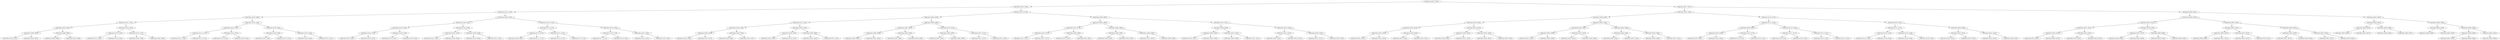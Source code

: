 digraph G{
2126068963 [label="Node{data=[5020, 5020]}"]
2126068963 -> 82022872
82022872 [label="Node{data=[3184, 3184]}"]
82022872 -> 2087909998
2087909998 [label="Node{data=[3152, 3152]}"]
2087909998 -> 1491988135
1491988135 [label="Node{data=[3109, 3109]}"]
1491988135 -> 1862569853
1862569853 [label="Node{data=[3101, 3101]}"]
1862569853 -> 2012331540
2012331540 [label="Node{data=[2928, 2928]}"]
2012331540 -> 482052878
482052878 [label="Node{data=[2895, 2895]}"]
482052878 -> 731170536
731170536 [label="Node{data=[2823, 2823]}"]
482052878 -> 1621150592
1621150592 [label="Node{data=[2924, 2924]}"]
2012331540 -> 450611358
450611358 [label="Node{data=[3099, 3099]}"]
450611358 -> 1526252336
1526252336 [label="Node{data=[3098, 3098]}"]
450611358 -> 1465314561
1465314561 [label="Node{data=[3100, 3100]}"]
1862569853 -> 827117728
827117728 [label="Node{data=[3105, 3105]}"]
827117728 -> 1972855087
1972855087 [label="Node{data=[3103, 3103]}"]
1972855087 -> 1776999918
1776999918 [label="Node{data=[3102, 3102]}"]
1972855087 -> 154405687
154405687 [label="Node{data=[3104, 3104]}"]
827117728 -> 1579811681
1579811681 [label="Node{data=[3107, 3107]}"]
1579811681 -> 284856210
284856210 [label="Node{data=[3106, 3106]}"]
1579811681 -> 801121742
801121742 [label="Node{data=[3108, 3108]}"]
1491988135 -> 109379250
109379250 [label="Node{data=[3144, 3144]}"]
109379250 -> 146523144
146523144 [label="Node{data=[3140, 3140]}"]
146523144 -> 1291410578
1291410578 [label="Node{data=[3111, 3111]}"]
1291410578 -> 1647967894
1647967894 [label="Node{data=[3110, 3110]}"]
1291410578 -> 1131019533
1131019533 [label="Node{data=[3112, 3112]}"]
146523144 -> 354745068
354745068 [label="Node{data=[3142, 3142]}"]
354745068 -> 322906390
322906390 [label="Node{data=[3141, 3141]}"]
354745068 -> 1054845097
1054845097 [label="Node{data=[3143, 3143]}"]
109379250 -> 852671466
852671466 [label="Node{data=[3148, 3148]}"]
852671466 -> 1295558
1295558 [label="Node{data=[3146, 3146]}"]
1295558 -> 1787705931
1787705931 [label="Node{data=[3145, 3145]}"]
1295558 -> 701975891
701975891 [label="Node{data=[3147, 3147]}"]
852671466 -> 251510376
251510376 [label="Node{data=[3150, 3150]}"]
251510376 -> 282488453
282488453 [label="Node{data=[3149, 3149]}"]
251510376 -> 194069174
194069174 [label="Node{data=[3151, 3151]}"]
2087909998 -> 406797122
406797122 [label="Node{data=[3168, 3168]}"]
406797122 -> 2069027027
2069027027 [label="Node{data=[3160, 3160]}"]
2069027027 -> 1490232186
1490232186 [label="Node{data=[3156, 3156]}"]
1490232186 -> 1498828324
1498828324 [label="Node{data=[3154, 3154]}"]
1498828324 -> 953326439
953326439 [label="Node{data=[3153, 3153]}"]
1498828324 -> 1428904174
1428904174 [label="Node{data=[3155, 3155]}"]
1490232186 -> 346192322
346192322 [label="Node{data=[3158, 3158]}"]
346192322 -> 2146312732
2146312732 [label="Node{data=[3157, 3157]}"]
346192322 -> 1405851429
1405851429 [label="Node{data=[3159, 3159]}"]
2069027027 -> 1554532762
1554532762 [label="Node{data=[3164, 3164]}"]
1554532762 -> 1531135908
1531135908 [label="Node{data=[3162, 3162]}"]
1531135908 -> 1429430290
1429430290 [label="Node{data=[3161, 3161]}"]
1531135908 -> 1523492654
1523492654 [label="Node{data=[3163, 3163]}"]
1554532762 -> 1144308084
1144308084 [label="Node{data=[3166, 3166]}"]
1144308084 -> 93044785
93044785 [label="Node{data=[3165, 3165]}"]
1144308084 -> 1266025314
1266025314 [label="Node{data=[3167, 3167]}"]
406797122 -> 1680751349
1680751349 [label="Node{data=[3176, 3176]}"]
1680751349 -> 108226661
108226661 [label="Node{data=[3172, 3172]}"]
108226661 -> 1570941650
1570941650 [label="Node{data=[3170, 3170]}"]
1570941650 -> 649387799
649387799 [label="Node{data=[3169, 3169]}"]
1570941650 -> 861450406
861450406 [label="Node{data=[3171, 3171]}"]
108226661 -> 787859176
787859176 [label="Node{data=[3174, 3174]}"]
787859176 -> 1716067806
1716067806 [label="Node{data=[3173, 3173]}"]
787859176 -> 1720003175
1720003175 [label="Node{data=[3175, 3175]}"]
1680751349 -> 279870353
279870353 [label="Node{data=[3180, 3180]}"]
279870353 -> 275525098
275525098 [label="Node{data=[3178, 3178]}"]
275525098 -> 1046836692
1046836692 [label="Node{data=[3177, 3177]}"]
275525098 -> 1912387181
1912387181 [label="Node{data=[3179, 3179]}"]
279870353 -> 309147952
309147952 [label="Node{data=[3182, 3182]}"]
309147952 -> 1671386602
1671386602 [label="Node{data=[3181, 3181]}"]
309147952 -> 1983989656
1983989656 [label="Node{data=[3183, 3183]}"]
82022872 -> 1654315235
1654315235 [label="Node{data=[4374, 4374]}"]
1654315235 -> 432396601
432396601 [label="Node{data=[4358, 4358]}"]
432396601 -> 7139310
7139310 [label="Node{data=[3192, 3192]}"]
7139310 -> 2087519740
2087519740 [label="Node{data=[3188, 3188]}"]
2087519740 -> 1208256338
1208256338 [label="Node{data=[3186, 3186]}"]
1208256338 -> 2134868858
2134868858 [label="Node{data=[3185, 3185]}"]
1208256338 -> 415961324
415961324 [label="Node{data=[3187, 3187]}"]
2087519740 -> 203273452
203273452 [label="Node{data=[3190, 3190]}"]
203273452 -> 1624214570
1624214570 [label="Node{data=[3189, 3189]}"]
203273452 -> 1676211994
1676211994 [label="Node{data=[3191, 3191]}"]
7139310 -> 602195963
602195963 [label="Node{data=[3226, 3226]}"]
602195963 -> 1111469503
1111469503 [label="Node{data=[3194, 3194]}"]
1111469503 -> 1586353934
1586353934 [label="Node{data=[3193, 3193]}"]
1111469503 -> 2063182818
2063182818 [label="Node{data=[3214, 3214]}"]
602195963 -> 2133287001
2133287001 [label="Node{data=[3466, 3466]}"]
2133287001 -> 1087006807
1087006807 [label="Node{data=[3442, 3442]}"]
2133287001 -> 1892672231
1892672231 [label="Node{data=[4357, 4357]}"]
432396601 -> 1205789095
1205789095 [label="Node{data=[4366, 4366]}"]
1205789095 -> 62874797
62874797 [label="Node{data=[4362, 4362]}"]
62874797 -> 279198813
279198813 [label="Node{data=[4360, 4360]}"]
279198813 -> 536030324
536030324 [label="Node{data=[4359, 4359]}"]
279198813 -> 797976052
797976052 [label="Node{data=[4361, 4361]}"]
62874797 -> 1475520167
1475520167 [label="Node{data=[4364, 4364]}"]
1475520167 -> 1711619792
1711619792 [label="Node{data=[4363, 4363]}"]
1475520167 -> 1611874024
1611874024 [label="Node{data=[4365, 4365]}"]
1205789095 -> 1317144731
1317144731 [label="Node{data=[4370, 4370]}"]
1317144731 -> 210196594
210196594 [label="Node{data=[4368, 4368]}"]
210196594 -> 1136329868
1136329868 [label="Node{data=[4367, 4367]}"]
210196594 -> 983996013
983996013 [label="Node{data=[4369, 4369]}"]
1317144731 -> 1681823602
1681823602 [label="Node{data=[4372, 4372]}"]
1681823602 -> 1389102927
1389102927 [label="Node{data=[4371, 4371]}"]
1681823602 -> 1237907198
1237907198 [label="Node{data=[4373, 4373]}"]
1654315235 -> 1196622932
1196622932 [label="Node{data=[4390, 4390]}"]
1196622932 -> 1472630475
1472630475 [label="Node{data=[4382, 4382]}"]
1472630475 -> 1694633219
1694633219 [label="Node{data=[4378, 4378]}"]
1694633219 -> 1811118171
1811118171 [label="Node{data=[4376, 4376]}"]
1811118171 -> 878555349
878555349 [label="Node{data=[4375, 4375]}"]
1811118171 -> 1468977219
1468977219 [label="Node{data=[4377, 4377]}"]
1694633219 -> 579970468
579970468 [label="Node{data=[4380, 4380]}"]
579970468 -> 1389375501
1389375501 [label="Node{data=[4379, 4379]}"]
579970468 -> 198375834
198375834 [label="Node{data=[4381, 4381]}"]
1472630475 -> 721366123
721366123 [label="Node{data=[4386, 4386]}"]
721366123 -> 99352597
99352597 [label="Node{data=[4384, 4384]}"]
99352597 -> 1450117373
1450117373 [label="Node{data=[4383, 4383]}"]
99352597 -> 1248667011
1248667011 [label="Node{data=[4385, 4385]}"]
721366123 -> 430101713
430101713 [label="Node{data=[4388, 4388]}"]
430101713 -> 2083226456
2083226456 [label="Node{data=[4387, 4387]}"]
430101713 -> 1387091136
1387091136 [label="Node{data=[4389, 4389]}"]
1196622932 -> 1901011499
1901011499 [label="Node{data=[5012, 5012]}"]
1901011499 -> 2126800015
2126800015 [label="Node{data=[5008, 5008]}"]
2126800015 -> 1582635340
1582635340 [label="Node{data=[4802, 4802]}"]
1582635340 -> 1717984530
1717984530 [label="Node{data=[4422, 4422]}"]
1582635340 -> 1857054095
1857054095 [label="Node{data=[5003, 5003]}"]
2126800015 -> 856528074
856528074 [label="Node{data=[5010, 5010]}"]
856528074 -> 1172599966
1172599966 [label="Node{data=[5009, 5009]}"]
856528074 -> 297680893
297680893 [label="Node{data=[5011, 5011]}"]
1901011499 -> 2093984856
2093984856 [label="Node{data=[5016, 5016]}"]
2093984856 -> 591121615
591121615 [label="Node{data=[5014, 5014]}"]
591121615 -> 1159531698
1159531698 [label="Node{data=[5013, 5013]}"]
591121615 -> 624726587
624726587 [label="Node{data=[5015, 5015]}"]
2093984856 -> 613439400
613439400 [label="Node{data=[5018, 5018]}"]
613439400 -> 1496365633
1496365633 [label="Node{data=[5017, 5017]}"]
613439400 -> 1961182537
1961182537 [label="Node{data=[5019, 5019]}"]
2126068963 -> 898215076
898215076 [label="Node{data=[8317, 8317]}"]
898215076 -> 318931114
318931114 [label="Node{data=[5052, 5052]}"]
318931114 -> 1337774649
1337774649 [label="Node{data=[5036, 5036]}"]
1337774649 -> 288168330
288168330 [label="Node{data=[5028, 5028]}"]
288168330 -> 1765374855
1765374855 [label="Node{data=[5024, 5024]}"]
1765374855 -> 1849274842
1849274842 [label="Node{data=[5022, 5022]}"]
1849274842 -> 1203608382
1203608382 [label="Node{data=[5021, 5021]}"]
1849274842 -> 1042627338
1042627338 [label="Node{data=[5023, 5023]}"]
1765374855 -> 484612618
484612618 [label="Node{data=[5026, 5026]}"]
484612618 -> 1064718125
1064718125 [label="Node{data=[5025, 5025]}"]
484612618 -> 347686806
347686806 [label="Node{data=[5027, 5027]}"]
288168330 -> 55821152
55821152 [label="Node{data=[5032, 5032]}"]
55821152 -> 191441866
191441866 [label="Node{data=[5030, 5030]}"]
191441866 -> 116069037
116069037 [label="Node{data=[5029, 5029]}"]
191441866 -> 1479565329
1479565329 [label="Node{data=[5031, 5031]}"]
55821152 -> 1164304564
1164304564 [label="Node{data=[5034, 5034]}"]
1164304564 -> 126919849
126919849 [label="Node{data=[5033, 5033]}"]
1164304564 -> 1504751756
1504751756 [label="Node{data=[5035, 5035]}"]
1337774649 -> 39547715
39547715 [label="Node{data=[5044, 5044]}"]
39547715 -> 1750160380
1750160380 [label="Node{data=[5040, 5040]}"]
1750160380 -> 1793460147
1793460147 [label="Node{data=[5038, 5038]}"]
1793460147 -> 915336883
915336883 [label="Node{data=[5037, 5037]}"]
1793460147 -> 1872118346
1872118346 [label="Node{data=[5039, 5039]}"]
1750160380 -> 230302455
230302455 [label="Node{data=[5042, 5042]}"]
230302455 -> 1463510892
1463510892 [label="Node{data=[5041, 5041]}"]
230302455 -> 377610318
377610318 [label="Node{data=[5043, 5043]}"]
39547715 -> 1264088262
1264088262 [label="Node{data=[5048, 5048]}"]
1264088262 -> 388582080
388582080 [label="Node{data=[5046, 5046]}"]
388582080 -> 463822670
463822670 [label="Node{data=[5045, 5045]}"]
388582080 -> 37703652
37703652 [label="Node{data=[5047, 5047]}"]
1264088262 -> 172619041
172619041 [label="Node{data=[5050, 5050]}"]
172619041 -> 1475072482
1475072482 [label="Node{data=[5049, 5049]}"]
172619041 -> 1720036222
1720036222 [label="Node{data=[5051, 5051]}"]
318931114 -> 507349029
507349029 [label="Node{data=[5123, 5123]}"]
507349029 -> 1528333886
1528333886 [label="Node{data=[5115, 5115]}"]
1528333886 -> 1383409790
1383409790 [label="Node{data=[5056, 5056]}"]
1383409790 -> 434153237
434153237 [label="Node{data=[5054, 5054]}"]
434153237 -> 1810790572
1810790572 [label="Node{data=[5053, 5053]}"]
434153237 -> 1951935129
1951935129 [label="Node{data=[5055, 5055]}"]
1383409790 -> 261479092
261479092 [label="Node{data=[5113, 5113]}"]
261479092 -> 324078684
324078684 [label="Node{data=[5112, 5112]}"]
261479092 -> 190987650
190987650 [label="Node{data=[5114, 5114]}"]
1528333886 -> 1046205077
1046205077 [label="Node{data=[5119, 5119]}"]
1046205077 -> 532344720
532344720 [label="Node{data=[5117, 5117]}"]
532344720 -> 68297687
68297687 [label="Node{data=[5116, 5116]}"]
532344720 -> 512131322
512131322 [label="Node{data=[5118, 5118]}"]
1046205077 -> 2125018821
2125018821 [label="Node{data=[5121, 5121]}"]
2125018821 -> 908558575
908558575 [label="Node{data=[5120, 5120]}"]
2125018821 -> 599654759
599654759 [label="Node{data=[5122, 5122]}"]
507349029 -> 152425658
152425658 [label="Node{data=[5619, 5619]}"]
152425658 -> 1052628035
1052628035 [label="Node{data=[5127, 5127]}"]
1052628035 -> 873929603
873929603 [label="Node{data=[5125, 5125]}"]
873929603 -> 1735496031
1735496031 [label="Node{data=[5124, 5124]}"]
873929603 -> 1080441103
1080441103 [label="Node{data=[5126, 5126]}"]
1052628035 -> 271180428
271180428 [label="Node{data=[5129, 5129]}"]
271180428 -> 476981257
476981257 [label="Node{data=[5128, 5128]}"]
271180428 -> 2013178290
2013178290 [label="Node{data=[5130, 5130]}"]
152425658 -> 102848515
102848515 [label="Node{data=[8049, 8049]}"]
102848515 -> 1497626569
1497626569 [label="Node{data=[6322, 6322]}"]
1497626569 -> 880845448
880845448 [label="Node{data=[6321, 6321]}"]
1497626569 -> 909192851
909192851 [label="Node{data=[6323, 6323]}"]
102848515 -> 979142934
979142934 [label="Node{data=[8315, 8315]}"]
979142934 -> 2087181355
2087181355 [label="Node{data=[8314, 8314]}"]
979142934 -> 1304602061
1304602061 [label="Node{data=[8316, 8316]}"]
898215076 -> 1916297040
1916297040 [label="Node{data=[8924, 8924]}"]
1916297040 -> 745696312
745696312 [label="Node{data=[8563, 8563]}"]
745696312 -> 1857452825
1857452825 [label="Node{data=[8325, 8325]}"]
1857452825 -> 906119119
906119119 [label="Node{data=[8321, 8321]}"]
906119119 -> 116411520
116411520 [label="Node{data=[8319, 8319]}"]
116411520 -> 970777546
970777546 [label="Node{data=[8318, 8318]}"]
116411520 -> 1693395291
1693395291 [label="Node{data=[8320, 8320]}"]
906119119 -> 1081554486
1081554486 [label="Node{data=[8323, 8323]}"]
1081554486 -> 1156048628
1156048628 [label="Node{data=[8322, 8322]}"]
1081554486 -> 444309265
444309265 [label="Node{data=[8324, 8324]}"]
1857452825 -> 121882868
121882868 [label="Node{data=[8329, 8329]}"]
121882868 -> 2122094764
2122094764 [label="Node{data=[8327, 8327]}"]
2122094764 -> 97976785
97976785 [label="Node{data=[8326, 8326]}"]
2122094764 -> 1133679981
1133679981 [label="Node{data=[8328, 8328]}"]
121882868 -> 1510990211
1510990211 [label="Node{data=[8480, 8480]}"]
1510990211 -> 1076669334
1076669334 [label="Node{data=[8330, 8330]}"]
1510990211 -> 2101928907
2101928907 [label="Node{data=[8545, 8545]}"]
745696312 -> 707143922
707143922 [label="Node{data=[8916, 8916]}"]
707143922 -> 251713484
251713484 [label="Node{data=[8912, 8912]}"]
251713484 -> 718650785
718650785 [label="Node{data=[8910, 8910]}"]
718650785 -> 280577419
280577419 [label="Node{data=[8909, 8909]}"]
718650785 -> 197365462
197365462 [label="Node{data=[8911, 8911]}"]
251713484 -> 41195221
41195221 [label="Node{data=[8914, 8914]}"]
41195221 -> 88804239
88804239 [label="Node{data=[8913, 8913]}"]
41195221 -> 1602524080
1602524080 [label="Node{data=[8915, 8915]}"]
707143922 -> 1218839464
1218839464 [label="Node{data=[8920, 8920]}"]
1218839464 -> 1849882199
1849882199 [label="Node{data=[8918, 8918]}"]
1849882199 -> 864591715
864591715 [label="Node{data=[8917, 8917]}"]
1849882199 -> 1214940081
1214940081 [label="Node{data=[8919, 8919]}"]
1218839464 -> 816411223
816411223 [label="Node{data=[8922, 8922]}"]
816411223 -> 1226885723
1226885723 [label="Node{data=[8921, 8921]}"]
816411223 -> 1050949531
1050949531 [label="Node{data=[8923, 8923]}"]
1916297040 -> 584015093
584015093 [label="Node{data=[8932, 8932]}"]
584015093 -> 1502591281
1502591281 [label="Node{data=[8928, 8928]}"]
1502591281 -> 380813897
380813897 [label="Node{data=[8926, 8926]}"]
380813897 -> 154478571
154478571 [label="Node{data=[8925, 8925]}"]
380813897 -> 1371929292
1371929292 [label="Node{data=[8927, 8927]}"]
1502591281 -> 1965529076
1965529076 [label="Node{data=[8930, 8930]}"]
1965529076 -> 1971827603
1971827603 [label="Node{data=[8929, 8929]}"]
1965529076 -> 1429063863
1429063863 [label="Node{data=[8931, 8931]}"]
584015093 -> 734026564
734026564 [label="Node{data=[8936, 8936]}"]
734026564 -> 1645343231
1645343231 [label="Node{data=[8934, 8934]}"]
1645343231 -> 709020933
709020933 [label="Node{data=[8933, 8933]}"]
1645343231 -> 294768778
294768778 [label="Node{data=[8935, 8935]}"]
734026564 -> 950182791
950182791 [label="Node{data=[8940, 8940]}"]
950182791 -> 1439769445
1439769445 [label="Node{data=[8938, 8938]}"]
1439769445 -> 1774708287
1774708287 [label="Node{data=[8937, 8937]}"]
1439769445 -> 1993178637
1993178637 [label="Node{data=[8939, 8939]}"]
950182791 -> 1541297608
1541297608 [label="Node{data=[8941, 8941]}"]
1541297608 -> 130584541
130584541 [label="Node{data=[8942, 8942]}"]
}